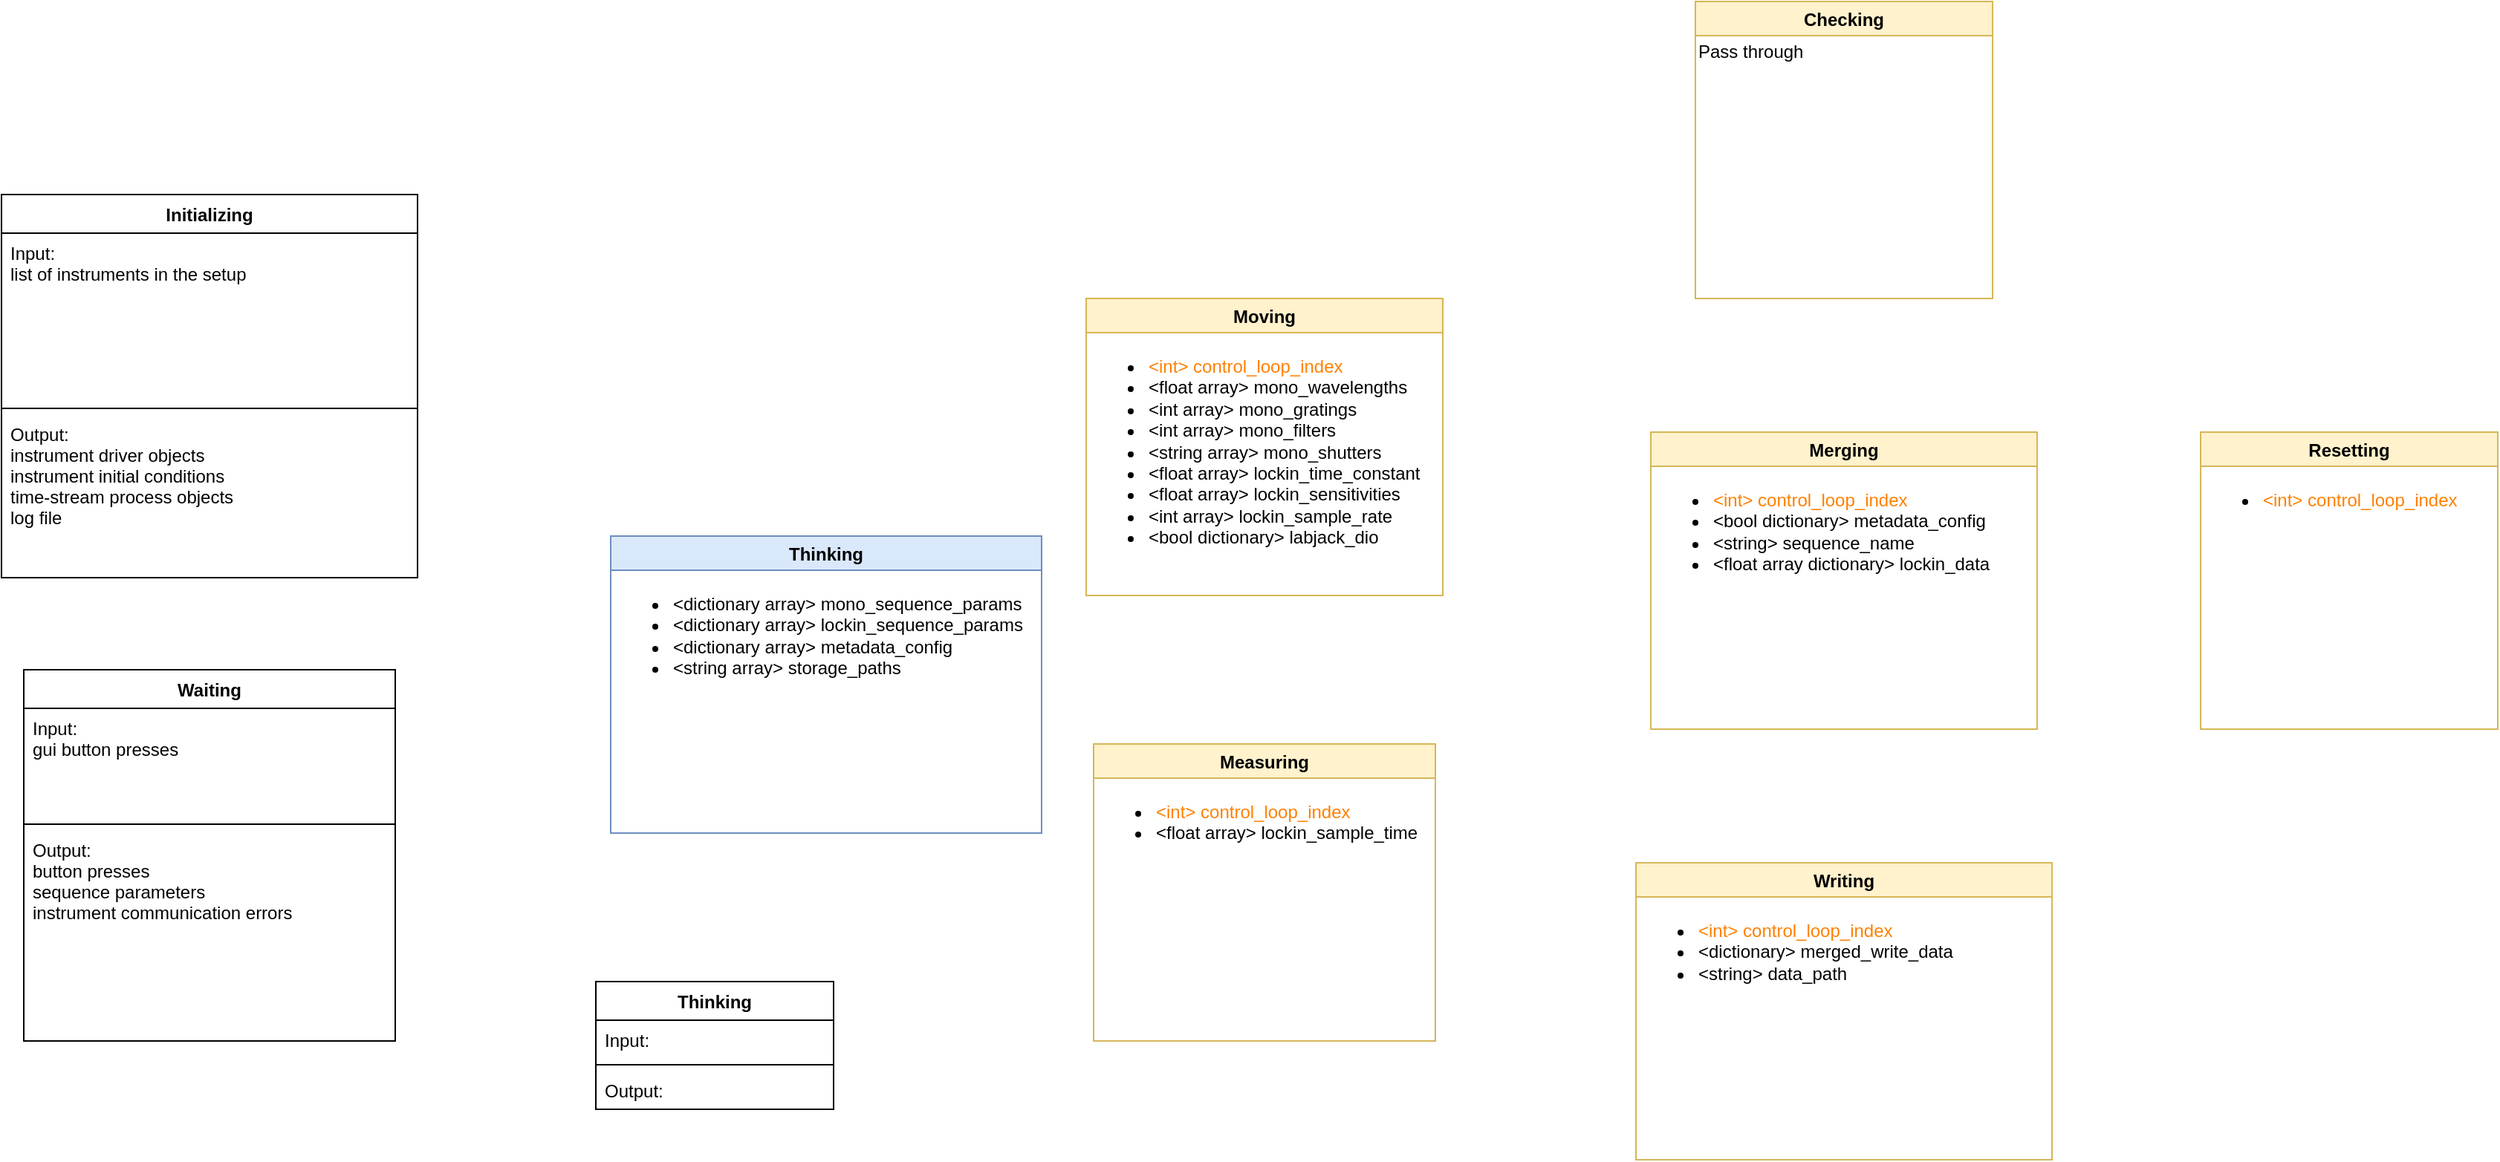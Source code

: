 <mxfile version="14.6.13" type="device"><diagram id="K942HJRTjiKhmyXz6xn6" name="Page-1"><mxGraphModel dx="1042" dy="647" grid="1" gridSize="10" guides="1" tooltips="1" connect="1" arrows="1" fold="1" page="1" pageScale="1" pageWidth="1920" pageHeight="1200" math="0" shadow="0"><root><mxCell id="0"/><mxCell id="1" parent="0"/><mxCell id="OpHeIvP4S464sI6qADec-3" value="Thinking" style="swimlane;startSize=23;fillColor=#dae8fc;strokeColor=#6c8ebf;" parent="1" vertex="1"><mxGeometry x="510" y="500" width="290" height="200" as="geometry"/></mxCell><mxCell id="OpHeIvP4S464sI6qADec-19" value="&lt;ul&gt;&lt;li&gt;&amp;lt;dictionary array&amp;gt; mono_sequence_params&lt;/li&gt;&lt;li&gt;&amp;lt;dictionary array&amp;gt; lockin_sequence_params&lt;/li&gt;&lt;li&gt;&amp;lt;dictionary array&amp;gt; metadata_config&lt;/li&gt;&lt;li&gt;&amp;lt;string array&amp;gt; storage_paths&amp;nbsp;&lt;/li&gt;&lt;/ul&gt;" style="rounded=0;whiteSpace=wrap;html=1;align=left;fillColor=none;strokeColor=none;verticalAlign=top;" parent="OpHeIvP4S464sI6qADec-3" vertex="1"><mxGeometry y="20" width="290" height="180" as="geometry"/></mxCell><mxCell id="OpHeIvP4S464sI6qADec-4" value="Moving" style="swimlane;startSize=23;fillColor=#fff2cc;strokeColor=#d6b656;" parent="1" vertex="1"><mxGeometry x="830" y="340" width="240" height="200" as="geometry"/></mxCell><mxCell id="OpHeIvP4S464sI6qADec-28" value="&lt;ul&gt;&lt;li&gt;&lt;font color=&quot;#ff8000&quot;&gt;&amp;lt;int&amp;gt; control_loop_index&lt;/font&gt;&lt;/li&gt;&lt;li&gt;&amp;lt;float array&amp;gt; mono_wavelengths&lt;/li&gt;&lt;li&gt;&amp;lt;int array&amp;gt; mono_gratings&lt;/li&gt;&lt;li&gt;&amp;lt;int array&amp;gt; mono_filters&lt;/li&gt;&lt;li&gt;&amp;lt;string array&amp;gt; mono_shutters&lt;/li&gt;&lt;li&gt;&amp;lt;float array&amp;gt; lockin_time_constant&lt;/li&gt;&lt;li&gt;&amp;lt;float array&amp;gt; lockin_sensitivities&lt;/li&gt;&lt;li&gt;&amp;lt;int array&amp;gt; lockin_sample_rate&lt;/li&gt;&lt;li&gt;&amp;lt;bool dictionary&amp;gt; labjack_dio&lt;/li&gt;&lt;/ul&gt;" style="rounded=0;whiteSpace=wrap;html=1;align=left;fillColor=none;strokeColor=none;verticalAlign=top;" parent="OpHeIvP4S464sI6qADec-4" vertex="1"><mxGeometry y="20" width="240" height="180" as="geometry"/></mxCell><mxCell id="OpHeIvP4S464sI6qADec-5" value="Measuring" style="swimlane;fillColor=#fff2cc;strokeColor=#d6b656;" parent="1" vertex="1"><mxGeometry x="835" y="640" width="230" height="200" as="geometry"/></mxCell><mxCell id="OpHeIvP4S464sI6qADec-22" value="&lt;ul&gt;&lt;li&gt;&lt;font color=&quot;#ff8000&quot;&gt;&amp;lt;int&amp;gt; control_loop_index&lt;/font&gt;&lt;/li&gt;&lt;li&gt;&amp;lt;float array&amp;gt; lockin_sample_time&lt;/li&gt;&lt;/ul&gt;" style="rounded=0;whiteSpace=wrap;html=1;align=left;fillColor=none;strokeColor=none;verticalAlign=top;" parent="OpHeIvP4S464sI6qADec-5" vertex="1"><mxGeometry y="20" width="230" height="180" as="geometry"/></mxCell><mxCell id="OpHeIvP4S464sI6qADec-6" value="Checking" style="swimlane;startSize=23;fillColor=#fff2cc;strokeColor=#d6b656;" parent="1" vertex="1"><mxGeometry x="1240" y="140" width="200" height="200" as="geometry"/></mxCell><mxCell id="OpHeIvP4S464sI6qADec-25" value="Pass through" style="rounded=0;whiteSpace=wrap;html=1;align=left;fillColor=none;strokeColor=none;verticalAlign=top;" parent="OpHeIvP4S464sI6qADec-6" vertex="1"><mxGeometry y="20" width="200" height="180" as="geometry"/></mxCell><mxCell id="OpHeIvP4S464sI6qADec-8" value="Merging" style="swimlane;fillColor=#fff2cc;strokeColor=#d6b656;" parent="1" vertex="1"><mxGeometry x="1210" y="430" width="260" height="200" as="geometry"/></mxCell><mxCell id="OpHeIvP4S464sI6qADec-24" value="&lt;ul&gt;&lt;li&gt;&lt;font color=&quot;#ff8000&quot;&gt;&amp;lt;int&amp;gt; control_loop_index&lt;/font&gt;&lt;/li&gt;&lt;li&gt;&amp;lt;bool dictionary&amp;gt; metadata_config&lt;/li&gt;&lt;li&gt;&amp;lt;string&amp;gt; sequence_name&lt;/li&gt;&lt;li&gt;&amp;lt;float array dictionary&amp;gt; lockin_data&lt;/li&gt;&lt;/ul&gt;" style="rounded=0;whiteSpace=wrap;html=1;align=left;fillColor=none;strokeColor=none;verticalAlign=top;" parent="OpHeIvP4S464sI6qADec-8" vertex="1"><mxGeometry y="20" width="260" height="180" as="geometry"/></mxCell><mxCell id="OpHeIvP4S464sI6qADec-9" value="Writing" style="swimlane;fillColor=#fff2cc;strokeColor=#d6b656;" parent="1" vertex="1"><mxGeometry x="1200" y="720" width="280" height="200" as="geometry"/></mxCell><mxCell id="OpHeIvP4S464sI6qADec-23" value="&lt;ul&gt;&lt;li&gt;&lt;font color=&quot;#ff8000&quot;&gt;&amp;lt;int&amp;gt; control_loop_index&lt;/font&gt;&lt;/li&gt;&lt;li&gt;&amp;lt;dictionary&amp;gt; merged_write_data&lt;/li&gt;&lt;li&gt;&amp;lt;string&amp;gt; data_path&lt;/li&gt;&lt;/ul&gt;" style="rounded=0;whiteSpace=wrap;html=1;align=left;fillColor=none;strokeColor=none;verticalAlign=top;" parent="OpHeIvP4S464sI6qADec-9" vertex="1"><mxGeometry y="20" width="280" height="180" as="geometry"/></mxCell><mxCell id="OpHeIvP4S464sI6qADec-10" value="Resetting" style="swimlane;startSize=23;fillColor=#fff2cc;strokeColor=#d6b656;" parent="1" vertex="1"><mxGeometry x="1580" y="430" width="200" height="200" as="geometry"/></mxCell><mxCell id="OpHeIvP4S464sI6qADec-26" value="&lt;ul&gt;&lt;li&gt;&lt;font color=&quot;#ff8000&quot;&gt;&amp;lt;int&amp;gt; control_loop_index&lt;/font&gt;&lt;/li&gt;&lt;/ul&gt;" style="rounded=0;whiteSpace=wrap;html=1;align=left;fillColor=none;strokeColor=none;verticalAlign=top;" parent="OpHeIvP4S464sI6qADec-10" vertex="1"><mxGeometry y="20" width="200" height="180" as="geometry"/></mxCell><mxCell id="IzrivmG1pSVLSp4Gc1XH-1" value="Initializing" style="swimlane;fontStyle=1;align=center;verticalAlign=top;childLayout=stackLayout;horizontal=1;startSize=26;horizontalStack=0;resizeParent=1;resizeParentMax=0;resizeLast=0;collapsible=1;marginBottom=0;" vertex="1" parent="1"><mxGeometry x="100" y="270" width="280" height="258" as="geometry"/></mxCell><mxCell id="IzrivmG1pSVLSp4Gc1XH-2" value="Input:&#10;list of instruments in the setup&#10;" style="text;strokeColor=none;fillColor=none;align=left;verticalAlign=top;spacingLeft=4;spacingRight=4;overflow=hidden;rotatable=0;points=[[0,0.5],[1,0.5]];portConstraint=eastwest;fontStyle=0" vertex="1" parent="IzrivmG1pSVLSp4Gc1XH-1"><mxGeometry y="26" width="280" height="114" as="geometry"/></mxCell><mxCell id="IzrivmG1pSVLSp4Gc1XH-3" value="" style="line;strokeWidth=1;fillColor=none;align=left;verticalAlign=middle;spacingTop=-1;spacingLeft=3;spacingRight=3;rotatable=0;labelPosition=right;points=[];portConstraint=eastwest;" vertex="1" parent="IzrivmG1pSVLSp4Gc1XH-1"><mxGeometry y="140" width="280" height="8" as="geometry"/></mxCell><mxCell id="IzrivmG1pSVLSp4Gc1XH-4" value="Output:&#10;instrument driver objects&#10;instrument initial conditions&#10;time-stream process objects&#10;log file" style="text;strokeColor=none;fillColor=none;align=left;verticalAlign=top;spacingLeft=4;spacingRight=4;overflow=hidden;rotatable=0;points=[[0,0.5],[1,0.5]];portConstraint=eastwest;" vertex="1" parent="IzrivmG1pSVLSp4Gc1XH-1"><mxGeometry y="148" width="280" height="110" as="geometry"/></mxCell><mxCell id="IzrivmG1pSVLSp4Gc1XH-5" value="Waiting" style="swimlane;fontStyle=1;align=center;verticalAlign=top;childLayout=stackLayout;horizontal=1;startSize=26;horizontalStack=0;resizeParent=1;resizeParentMax=0;resizeLast=0;collapsible=1;marginBottom=0;" vertex="1" parent="1"><mxGeometry x="115" y="590" width="250" height="250" as="geometry"/></mxCell><mxCell id="IzrivmG1pSVLSp4Gc1XH-6" value="Input:&#10;gui button presses" style="text;strokeColor=none;fillColor=none;align=left;verticalAlign=top;spacingLeft=4;spacingRight=4;overflow=hidden;rotatable=0;points=[[0,0.5],[1,0.5]];portConstraint=eastwest;" vertex="1" parent="IzrivmG1pSVLSp4Gc1XH-5"><mxGeometry y="26" width="250" height="74" as="geometry"/></mxCell><mxCell id="IzrivmG1pSVLSp4Gc1XH-7" value="" style="line;strokeWidth=1;fillColor=none;align=left;verticalAlign=middle;spacingTop=-1;spacingLeft=3;spacingRight=3;rotatable=0;labelPosition=right;points=[];portConstraint=eastwest;" vertex="1" parent="IzrivmG1pSVLSp4Gc1XH-5"><mxGeometry y="100" width="250" height="8" as="geometry"/></mxCell><mxCell id="IzrivmG1pSVLSp4Gc1XH-8" value="Output:&#10;button presses&#10;sequence parameters&#10;instrument communication errors" style="text;strokeColor=none;fillColor=none;align=left;verticalAlign=top;spacingLeft=4;spacingRight=4;overflow=hidden;rotatable=0;points=[[0,0.5],[1,0.5]];portConstraint=eastwest;" vertex="1" parent="IzrivmG1pSVLSp4Gc1XH-5"><mxGeometry y="108" width="250" height="142" as="geometry"/></mxCell><mxCell id="IzrivmG1pSVLSp4Gc1XH-9" value="Thinking" style="swimlane;fontStyle=1;align=center;verticalAlign=top;childLayout=stackLayout;horizontal=1;startSize=26;horizontalStack=0;resizeParent=1;resizeParentMax=0;resizeLast=0;collapsible=1;marginBottom=0;" vertex="1" parent="1"><mxGeometry x="500" y="800" width="160" height="86" as="geometry"/></mxCell><mxCell id="IzrivmG1pSVLSp4Gc1XH-10" value="Input:" style="text;strokeColor=none;fillColor=none;align=left;verticalAlign=top;spacingLeft=4;spacingRight=4;overflow=hidden;rotatable=0;points=[[0,0.5],[1,0.5]];portConstraint=eastwest;" vertex="1" parent="IzrivmG1pSVLSp4Gc1XH-9"><mxGeometry y="26" width="160" height="26" as="geometry"/></mxCell><mxCell id="IzrivmG1pSVLSp4Gc1XH-11" value="" style="line;strokeWidth=1;fillColor=none;align=left;verticalAlign=middle;spacingTop=-1;spacingLeft=3;spacingRight=3;rotatable=0;labelPosition=right;points=[];portConstraint=eastwest;" vertex="1" parent="IzrivmG1pSVLSp4Gc1XH-9"><mxGeometry y="52" width="160" height="8" as="geometry"/></mxCell><mxCell id="IzrivmG1pSVLSp4Gc1XH-12" value="Output:" style="text;strokeColor=none;fillColor=none;align=left;verticalAlign=top;spacingLeft=4;spacingRight=4;overflow=hidden;rotatable=0;points=[[0,0.5],[1,0.5]];portConstraint=eastwest;" vertex="1" parent="IzrivmG1pSVLSp4Gc1XH-9"><mxGeometry y="60" width="160" height="26" as="geometry"/></mxCell></root></mxGraphModel></diagram></mxfile>